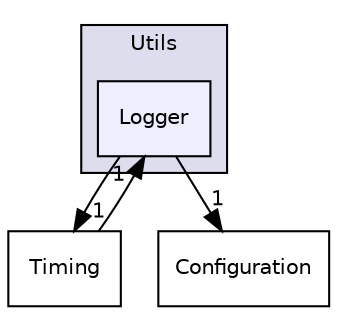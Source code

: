 digraph "/avs-cpp-sdk-tools/cm/autoCM_publicRepo/avs-device-sdk/AVSCommon/Utils/include/AVSCommon/Utils/Logger" {
  compound=true
  node [ fontsize="10", fontname="Helvetica"];
  edge [ labelfontsize="10", labelfontname="Helvetica"];
  subgraph clusterdir_ee116be5d1129358ffaec72096859541 {
    graph [ bgcolor="#ddddee", pencolor="black", label="Utils" fontname="Helvetica", fontsize="10", URL="dir_ee116be5d1129358ffaec72096859541.html"]
  dir_432ae366851f981ad5bcb252f92369c5 [shape=box, label="Logger", style="filled", fillcolor="#eeeeff", pencolor="black", URL="dir_432ae366851f981ad5bcb252f92369c5.html"];
  }
  dir_b87968e904c49b1e151e63fd16be423f [shape=box label="Timing" URL="dir_b87968e904c49b1e151e63fd16be423f.html"];
  dir_afaa3f3d841804ab5aeaebc7aa06ead7 [shape=box label="Configuration" URL="dir_afaa3f3d841804ab5aeaebc7aa06ead7.html"];
  dir_432ae366851f981ad5bcb252f92369c5->dir_b87968e904c49b1e151e63fd16be423f [headlabel="1", labeldistance=1.5 headhref="dir_000081_000090.html"];
  dir_432ae366851f981ad5bcb252f92369c5->dir_afaa3f3d841804ab5aeaebc7aa06ead7 [headlabel="1", labeldistance=1.5 headhref="dir_000081_000076.html"];
  dir_b87968e904c49b1e151e63fd16be423f->dir_432ae366851f981ad5bcb252f92369c5 [headlabel="1", labeldistance=1.5 headhref="dir_000090_000081.html"];
}
